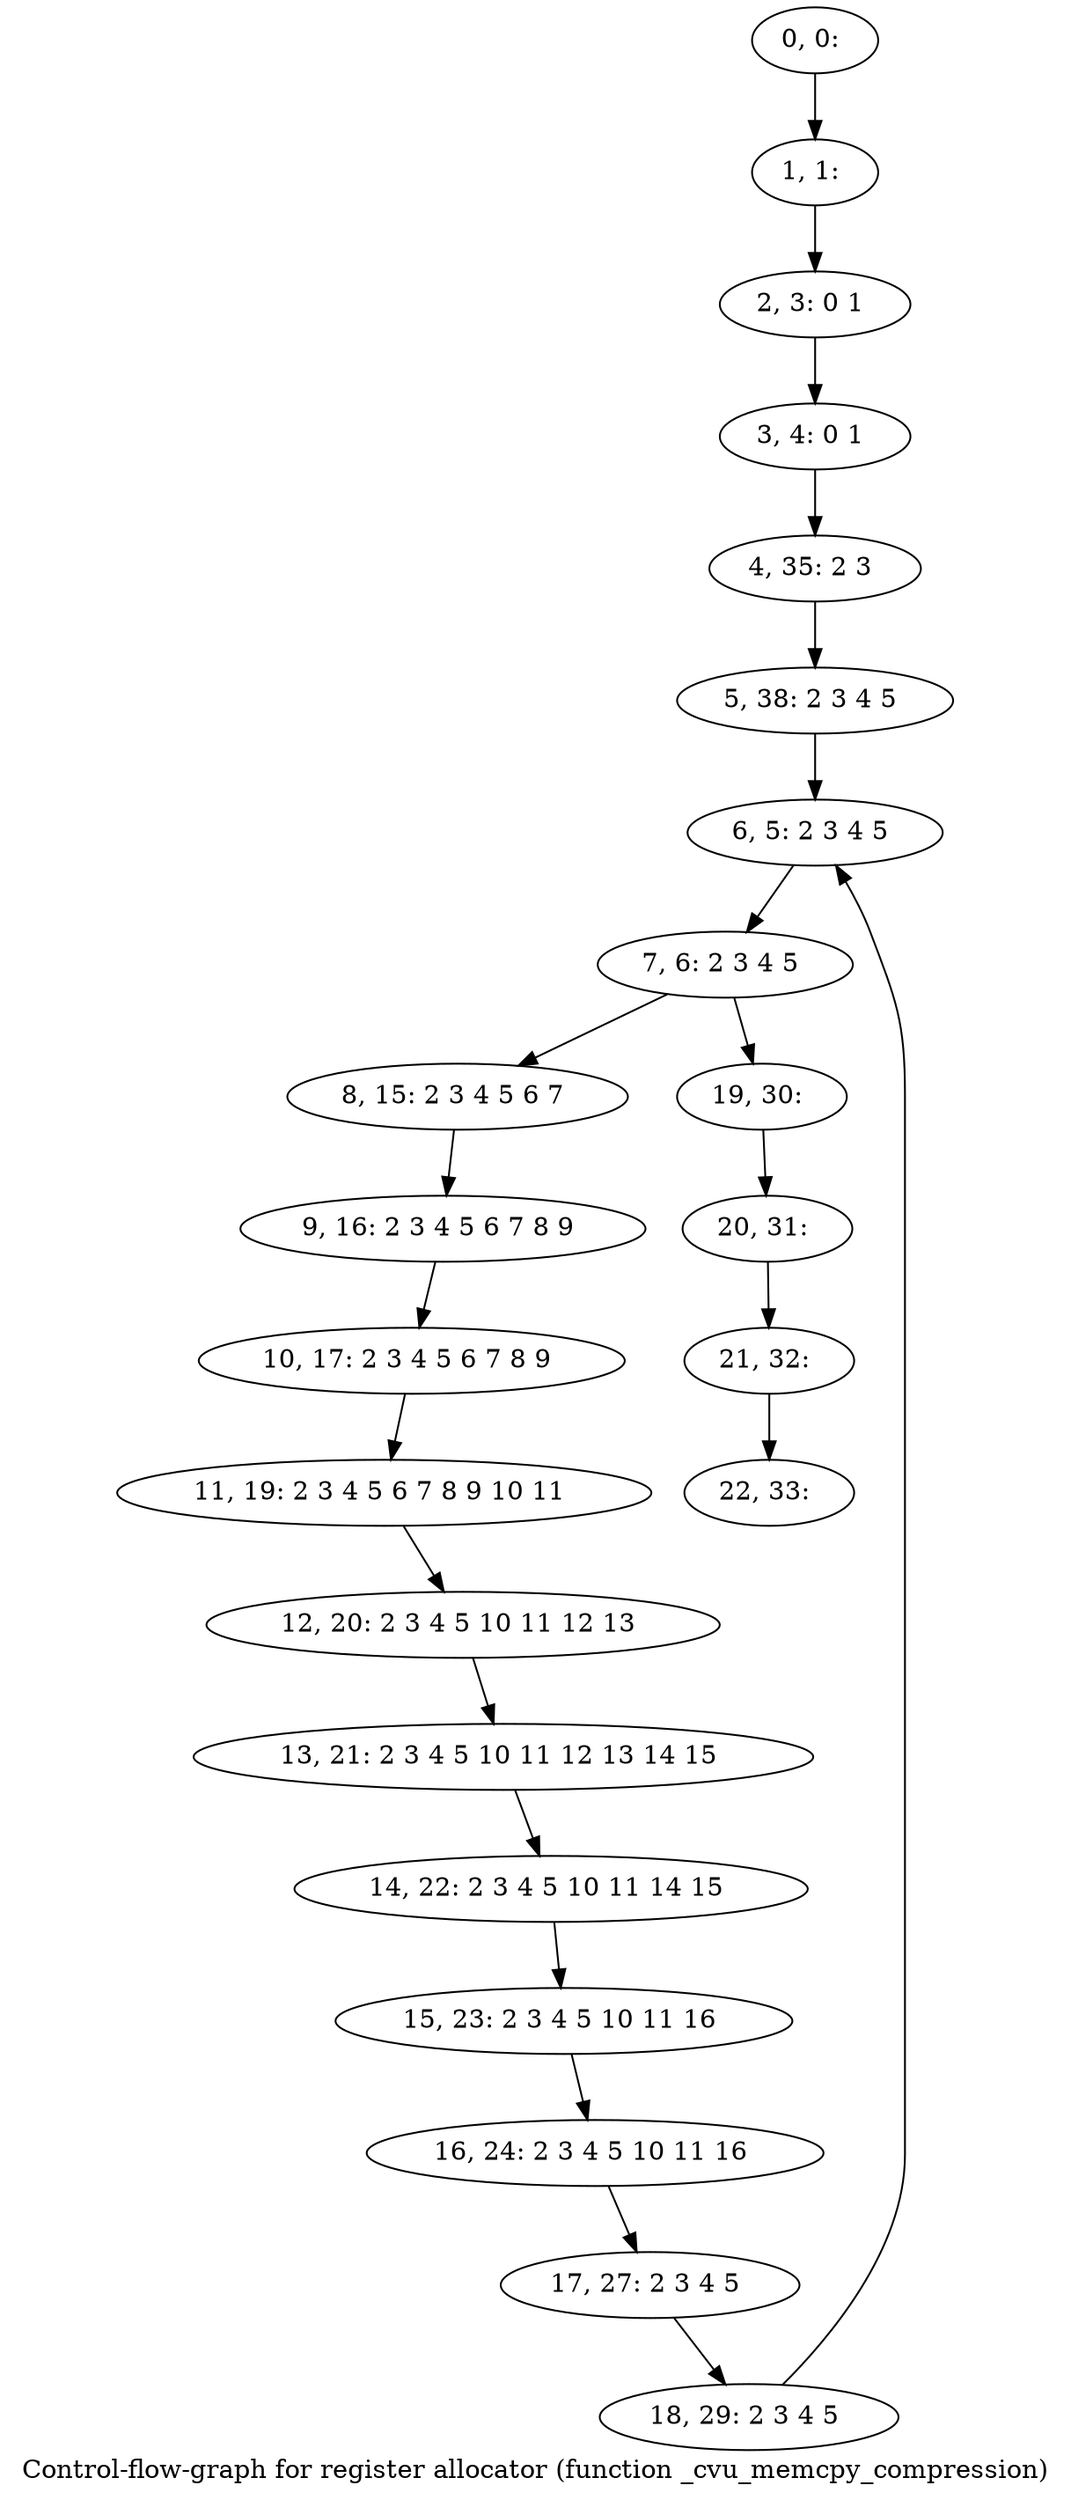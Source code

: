 digraph G {
graph [label="Control-flow-graph for register allocator (function _cvu_memcpy_compression)"]
0[label="0, 0: "];
1[label="1, 1: "];
2[label="2, 3: 0 1 "];
3[label="3, 4: 0 1 "];
4[label="4, 35: 2 3 "];
5[label="5, 38: 2 3 4 5 "];
6[label="6, 5: 2 3 4 5 "];
7[label="7, 6: 2 3 4 5 "];
8[label="8, 15: 2 3 4 5 6 7 "];
9[label="9, 16: 2 3 4 5 6 7 8 9 "];
10[label="10, 17: 2 3 4 5 6 7 8 9 "];
11[label="11, 19: 2 3 4 5 6 7 8 9 10 11 "];
12[label="12, 20: 2 3 4 5 10 11 12 13 "];
13[label="13, 21: 2 3 4 5 10 11 12 13 14 15 "];
14[label="14, 22: 2 3 4 5 10 11 14 15 "];
15[label="15, 23: 2 3 4 5 10 11 16 "];
16[label="16, 24: 2 3 4 5 10 11 16 "];
17[label="17, 27: 2 3 4 5 "];
18[label="18, 29: 2 3 4 5 "];
19[label="19, 30: "];
20[label="20, 31: "];
21[label="21, 32: "];
22[label="22, 33: "];
0->1 ;
1->2 ;
2->3 ;
3->4 ;
4->5 ;
5->6 ;
6->7 ;
7->8 ;
7->19 ;
8->9 ;
9->10 ;
10->11 ;
11->12 ;
12->13 ;
13->14 ;
14->15 ;
15->16 ;
16->17 ;
17->18 ;
18->6 ;
19->20 ;
20->21 ;
21->22 ;
}
